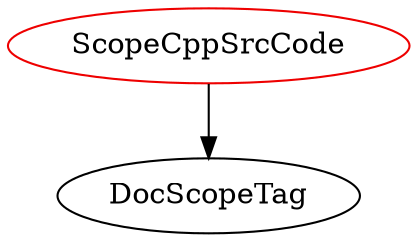 digraph scopecppsrccode{
ScopeCppSrcCode -> DocScopeTag;
ScopeCppSrcCode	[shape=oval, color=red2, label="ScopeCppSrcCode"];
}
